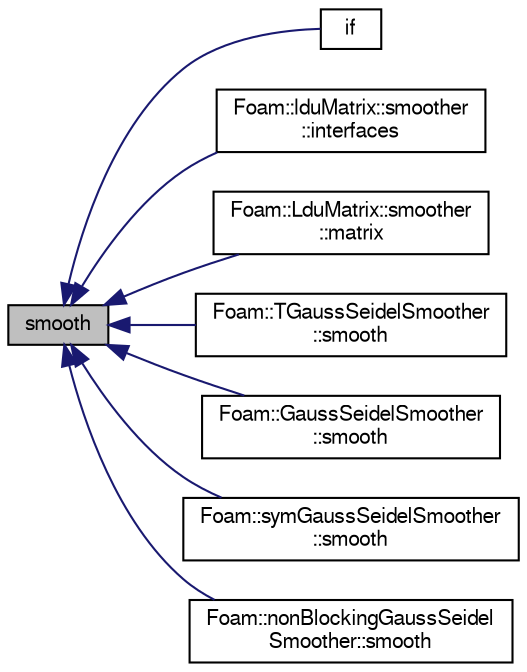 digraph "smooth"
{
  bgcolor="transparent";
  edge [fontname="FreeSans",fontsize="10",labelfontname="FreeSans",labelfontsize="10"];
  node [fontname="FreeSans",fontsize="10",shape=record];
  rankdir="LR";
  Node19902 [label="smooth",height=0.2,width=0.4,color="black", fillcolor="grey75", style="filled", fontcolor="black"];
  Node19902 -> Node19903 [dir="back",color="midnightblue",fontsize="10",style="solid",fontname="FreeSans"];
  Node19903 [label="if",height=0.2,width=0.4,color="black",URL="$a38438.html#a8b7f998449b569bf0b55d8c54cbac3cc"];
  Node19902 -> Node19904 [dir="back",color="midnightblue",fontsize="10",style="solid",fontname="FreeSans"];
  Node19904 [label="Foam::lduMatrix::smoother\l::interfaces",height=0.2,width=0.4,color="black",URL="$a26890.html#a2ba99f918fda64bcee6b76ee1932a304"];
  Node19902 -> Node19905 [dir="back",color="midnightblue",fontsize="10",style="solid",fontname="FreeSans"];
  Node19905 [label="Foam::LduMatrix::smoother\l::matrix",height=0.2,width=0.4,color="black",URL="$a26798.html#a3d8232936ba5c586fc9b603eb389a53d"];
  Node19902 -> Node19906 [dir="back",color="midnightblue",fontsize="10",style="solid",fontname="FreeSans"];
  Node19906 [label="Foam::TGaussSeidelSmoother\l::smooth",height=0.2,width=0.4,color="black",URL="$a26826.html#a0b7b63227438d8a4f582f061bb7e3cf5",tooltip="Smooth the solution for a given number of sweeps. "];
  Node19902 -> Node19907 [dir="back",color="midnightblue",fontsize="10",style="solid",fontname="FreeSans"];
  Node19907 [label="Foam::GaussSeidelSmoother\l::smooth",height=0.2,width=0.4,color="black",URL="$a26942.html#a266ffb9affd39dae9be01d0b9c5e4381",tooltip="Smooth the solution for a given number of sweeps. "];
  Node19902 -> Node19908 [dir="back",color="midnightblue",fontsize="10",style="solid",fontname="FreeSans"];
  Node19908 [label="Foam::symGaussSeidelSmoother\l::smooth",height=0.2,width=0.4,color="black",URL="$a26950.html#a266ffb9affd39dae9be01d0b9c5e4381",tooltip="Smooth the solution for a given number of sweeps. "];
  Node19902 -> Node19909 [dir="back",color="midnightblue",fontsize="10",style="solid",fontname="FreeSans"];
  Node19909 [label="Foam::nonBlockingGaussSeidel\lSmoother::smooth",height=0.2,width=0.4,color="black",URL="$a26946.html#a266ffb9affd39dae9be01d0b9c5e4381",tooltip="Smooth the solution for a given number of sweeps. "];
}
